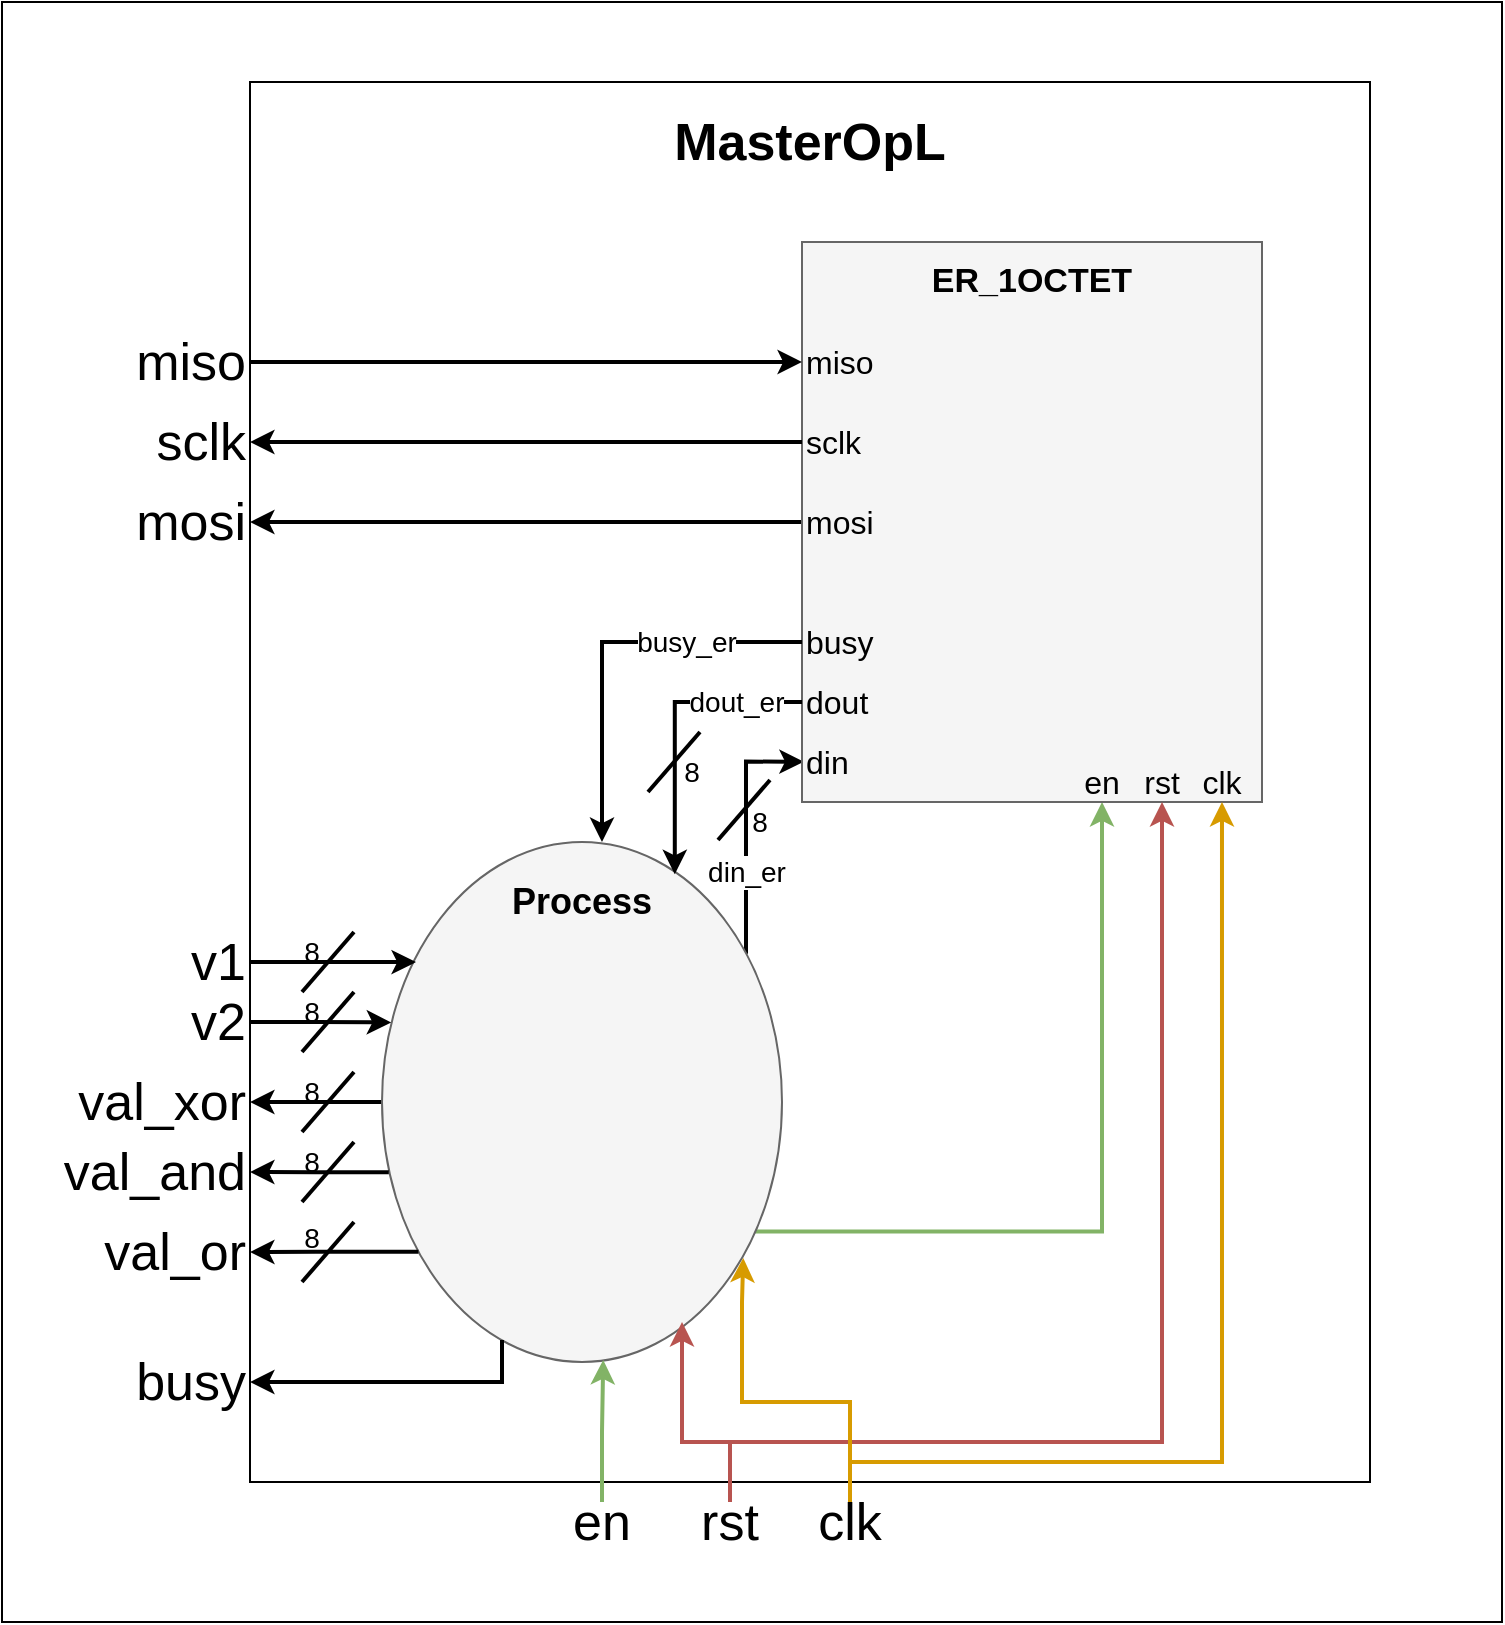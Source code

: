 <mxfile version="15.1.2" type="device"><diagram id="GgtqYVwSeapFCRP5KYBK" name="Page-1"><mxGraphModel dx="721" dy="405" grid="1" gridSize="10" guides="1" tooltips="1" connect="1" arrows="1" fold="1" page="1" pageScale="1" pageWidth="827" pageHeight="1169" math="0" shadow="0"><root><mxCell id="0"/><mxCell id="1" parent="0"/><mxCell id="FgmpIZQQlhAATqJGdT-0-33" value="" style="rounded=0;whiteSpace=wrap;html=1;" vertex="1" parent="1"><mxGeometry x="10" width="750" height="810" as="geometry"/></mxCell><mxCell id="WHHb4wMHdrorxoA8oFZ0-1" value="" style="rounded=0;whiteSpace=wrap;html=1;" parent="1" vertex="1"><mxGeometry x="134" y="40" width="560" height="700" as="geometry"/></mxCell><mxCell id="WHHb4wMHdrorxoA8oFZ0-2" value="&lt;font style=&quot;font-size: 26px&quot;&gt;&lt;b&gt;MasterOpL&lt;/b&gt;&lt;/font&gt;" style="text;html=1;strokeColor=none;fillColor=none;align=center;verticalAlign=middle;whiteSpace=wrap;rounded=0;" parent="1" vertex="1"><mxGeometry x="384" y="60" width="60" height="20" as="geometry"/></mxCell><mxCell id="WHHb4wMHdrorxoA8oFZ0-26" style="edgeStyle=orthogonalEdgeStyle;rounded=0;orthogonalLoop=1;jettySize=auto;html=1;entryX=0.5;entryY=1;entryDx=0;entryDy=0;strokeWidth=2;exitX=0.932;exitY=0.749;exitDx=0;exitDy=0;exitPerimeter=0;fillColor=#d5e8d4;strokeColor=#82b366;" parent="1" source="WHHb4wMHdrorxoA8oFZ0-5" target="WHHb4wMHdrorxoA8oFZ0-25" edge="1"><mxGeometry relative="1" as="geometry"/></mxCell><mxCell id="WHHb4wMHdrorxoA8oFZ0-31" style="edgeStyle=orthogonalEdgeStyle;rounded=0;orthogonalLoop=1;jettySize=auto;html=1;entryX=0.004;entryY=0.928;entryDx=0;entryDy=0;entryPerimeter=0;strokeWidth=2;exitX=0.91;exitY=0.215;exitDx=0;exitDy=0;exitPerimeter=0;" parent="1" source="WHHb4wMHdrorxoA8oFZ0-5" target="WHHb4wMHdrorxoA8oFZ0-7" edge="1"><mxGeometry relative="1" as="geometry"><Array as="points"><mxPoint x="382" y="380"/></Array></mxGeometry></mxCell><mxCell id="FgmpIZQQlhAATqJGdT-0-39" value="din_er" style="edgeLabel;html=1;align=center;verticalAlign=middle;resizable=0;points=[];fontSize=14;" vertex="1" connectable="0" parent="WHHb4wMHdrorxoA8oFZ0-31"><mxGeometry x="-0.428" y="-2" relative="1" as="geometry"><mxPoint x="-2" y="-5" as="offset"/></mxGeometry></mxCell><mxCell id="FgmpIZQQlhAATqJGdT-0-25" style="edgeStyle=orthogonalEdgeStyle;rounded=0;orthogonalLoop=1;jettySize=auto;html=1;entryX=1;entryY=0.5;entryDx=0;entryDy=0;strokeWidth=2;" edge="1" parent="1" source="WHHb4wMHdrorxoA8oFZ0-5" target="FgmpIZQQlhAATqJGdT-0-24"><mxGeometry relative="1" as="geometry"/></mxCell><mxCell id="WHHb4wMHdrorxoA8oFZ0-5" value="" style="ellipse;whiteSpace=wrap;html=1;fillColor=#f5f5f5;strokeColor=#666666;fontColor=#333333;" parent="1" vertex="1"><mxGeometry x="200" y="420" width="200" height="260" as="geometry"/></mxCell><mxCell id="FgmpIZQQlhAATqJGdT-0-10" style="edgeStyle=orthogonalEdgeStyle;rounded=0;orthogonalLoop=1;jettySize=auto;html=1;entryX=1;entryY=0.5;entryDx=0;entryDy=0;strokeWidth=2;" edge="1" parent="1" source="WHHb4wMHdrorxoA8oFZ0-7" target="FgmpIZQQlhAATqJGdT-0-8"><mxGeometry relative="1" as="geometry"/></mxCell><mxCell id="WHHb4wMHdrorxoA8oFZ0-7" value="" style="rounded=0;whiteSpace=wrap;html=1;fillColor=#f5f5f5;strokeColor=#666666;fontColor=#333333;" parent="1" vertex="1"><mxGeometry x="410" y="120" width="230" height="280" as="geometry"/></mxCell><mxCell id="WHHb4wMHdrorxoA8oFZ0-8" value="&lt;b&gt;&lt;font style=&quot;font-size: 17px&quot;&gt;ER_1OCTET&lt;/font&gt;&lt;/b&gt;" style="text;html=1;strokeColor=none;fillColor=none;align=center;verticalAlign=middle;whiteSpace=wrap;rounded=0;" parent="1" vertex="1"><mxGeometry x="430" y="130" width="190" height="20" as="geometry"/></mxCell><mxCell id="WHHb4wMHdrorxoA8oFZ0-9" value="&lt;font style=&quot;font-size: 18px&quot;&gt;&lt;b&gt;Process&lt;/b&gt;&lt;/font&gt;" style="text;html=1;strokeColor=none;fillColor=none;align=center;verticalAlign=middle;whiteSpace=wrap;rounded=0;" parent="1" vertex="1"><mxGeometry x="280" y="440" width="40" height="20" as="geometry"/></mxCell><mxCell id="WHHb4wMHdrorxoA8oFZ0-19" style="edgeStyle=orthogonalEdgeStyle;rounded=0;orthogonalLoop=1;jettySize=auto;html=1;fillColor=#f8cecc;strokeColor=#b85450;strokeWidth=2;" parent="1" source="WHHb4wMHdrorxoA8oFZ0-10" edge="1"><mxGeometry relative="1" as="geometry"><mxPoint x="590" y="400" as="targetPoint"/><Array as="points"><mxPoint x="374" y="720"/><mxPoint x="590" y="720"/><mxPoint x="590" y="400"/></Array></mxGeometry></mxCell><mxCell id="WHHb4wMHdrorxoA8oFZ0-20" style="edgeStyle=orthogonalEdgeStyle;rounded=0;orthogonalLoop=1;jettySize=auto;html=1;entryX=0.75;entryY=0.923;entryDx=0;entryDy=0;entryPerimeter=0;fillColor=#f8cecc;strokeColor=#b85450;strokeWidth=2;" parent="1" source="WHHb4wMHdrorxoA8oFZ0-10" target="WHHb4wMHdrorxoA8oFZ0-5" edge="1"><mxGeometry relative="1" as="geometry"><Array as="points"><mxPoint x="374" y="720"/><mxPoint x="350" y="720"/></Array></mxGeometry></mxCell><mxCell id="WHHb4wMHdrorxoA8oFZ0-10" value="&lt;font style=&quot;font-size: 26px&quot;&gt;rst&lt;/font&gt;" style="text;html=1;strokeColor=none;fillColor=none;align=center;verticalAlign=middle;whiteSpace=wrap;rounded=0;" parent="1" vertex="1"><mxGeometry x="354" y="750" width="40" height="20" as="geometry"/></mxCell><mxCell id="WHHb4wMHdrorxoA8oFZ0-18" style="edgeStyle=orthogonalEdgeStyle;rounded=0;orthogonalLoop=1;jettySize=auto;html=1;entryX=0.913;entryY=1;entryDx=0;entryDy=0;entryPerimeter=0;fillColor=#ffe6cc;strokeColor=#d79b00;strokeWidth=2;" parent="1" source="WHHb4wMHdrorxoA8oFZ0-11" target="WHHb4wMHdrorxoA8oFZ0-7" edge="1"><mxGeometry relative="1" as="geometry"><Array as="points"><mxPoint x="434" y="730"/><mxPoint x="620" y="730"/></Array></mxGeometry></mxCell><mxCell id="WHHb4wMHdrorxoA8oFZ0-21" style="edgeStyle=orthogonalEdgeStyle;rounded=0;orthogonalLoop=1;jettySize=auto;html=1;entryX=0.903;entryY=0.8;entryDx=0;entryDy=0;entryPerimeter=0;fillColor=#ffe6cc;strokeColor=#d79b00;strokeWidth=2;" parent="1" source="WHHb4wMHdrorxoA8oFZ0-11" target="WHHb4wMHdrorxoA8oFZ0-5" edge="1"><mxGeometry relative="1" as="geometry"><Array as="points"><mxPoint x="434" y="700"/><mxPoint x="380" y="700"/><mxPoint x="380" y="650"/><mxPoint x="381" y="650"/></Array></mxGeometry></mxCell><mxCell id="WHHb4wMHdrorxoA8oFZ0-11" value="&lt;font style=&quot;font-size: 26px&quot;&gt;clk&lt;/font&gt;" style="text;html=1;strokeColor=none;fillColor=none;align=center;verticalAlign=middle;whiteSpace=wrap;rounded=0;" parent="1" vertex="1"><mxGeometry x="414" y="750" width="40" height="20" as="geometry"/></mxCell><mxCell id="WHHb4wMHdrorxoA8oFZ0-16" style="edgeStyle=orthogonalEdgeStyle;rounded=0;orthogonalLoop=1;jettySize=auto;html=1;exitX=0.5;exitY=1;exitDx=0;exitDy=0;" parent="1" source="WHHb4wMHdrorxoA8oFZ0-1" target="WHHb4wMHdrorxoA8oFZ0-1" edge="1"><mxGeometry relative="1" as="geometry"/></mxCell><mxCell id="WHHb4wMHdrorxoA8oFZ0-23" value="&lt;font style=&quot;font-size: 16px&quot;&gt;clk&lt;/font&gt;" style="text;html=1;strokeColor=none;fillColor=none;align=center;verticalAlign=middle;whiteSpace=wrap;rounded=0;" parent="1" vertex="1"><mxGeometry x="600" y="380" width="40" height="20" as="geometry"/></mxCell><mxCell id="WHHb4wMHdrorxoA8oFZ0-24" value="&lt;font style=&quot;font-size: 16px&quot;&gt;rst&lt;/font&gt;" style="text;html=1;strokeColor=none;fillColor=none;align=center;verticalAlign=middle;whiteSpace=wrap;rounded=0;" parent="1" vertex="1"><mxGeometry x="570" y="380" width="40" height="20" as="geometry"/></mxCell><mxCell id="WHHb4wMHdrorxoA8oFZ0-25" value="&lt;font style=&quot;font-size: 16px&quot;&gt;en&lt;/font&gt;" style="text;html=1;strokeColor=none;fillColor=none;align=center;verticalAlign=middle;whiteSpace=wrap;rounded=0;" parent="1" vertex="1"><mxGeometry x="540" y="380" width="40" height="20" as="geometry"/></mxCell><mxCell id="WHHb4wMHdrorxoA8oFZ0-30" style="edgeStyle=orthogonalEdgeStyle;rounded=0;orthogonalLoop=1;jettySize=auto;html=1;entryX=0.553;entryY=0.996;entryDx=0;entryDy=0;entryPerimeter=0;strokeWidth=2;fillColor=#d5e8d4;strokeColor=#82b366;" parent="1" source="WHHb4wMHdrorxoA8oFZ0-29" target="WHHb4wMHdrorxoA8oFZ0-5" edge="1"><mxGeometry relative="1" as="geometry"/></mxCell><mxCell id="WHHb4wMHdrorxoA8oFZ0-29" value="&lt;font style=&quot;font-size: 26px&quot;&gt;en&lt;/font&gt;" style="text;html=1;strokeColor=none;fillColor=none;align=center;verticalAlign=middle;whiteSpace=wrap;rounded=0;" parent="1" vertex="1"><mxGeometry x="290" y="750" width="40" height="20" as="geometry"/></mxCell><mxCell id="WHHb4wMHdrorxoA8oFZ0-32" value="&lt;div align=&quot;left&quot; style=&quot;font-size: 15px&quot;&gt;&lt;font style=&quot;font-size: 16px&quot;&gt;din&lt;/font&gt;&lt;/div&gt;" style="text;html=1;strokeColor=none;fillColor=none;align=left;verticalAlign=middle;whiteSpace=wrap;rounded=0;" parent="1" vertex="1"><mxGeometry x="410" y="370" width="40" height="20" as="geometry"/></mxCell><mxCell id="WHHb4wMHdrorxoA8oFZ0-33" value="" style="endArrow=none;html=1;strokeWidth=2;" parent="1" edge="1"><mxGeometry width="50" height="50" relative="1" as="geometry"><mxPoint x="368" y="419" as="sourcePoint"/><mxPoint x="394" y="389" as="targetPoint"/></mxGeometry></mxCell><mxCell id="FgmpIZQQlhAATqJGdT-0-1" value="&lt;div align=&quot;left&quot; style=&quot;font-size: 15px&quot;&gt;&lt;font style=&quot;font-size: 16px&quot;&gt;miso&lt;/font&gt;&lt;/div&gt;" style="text;html=1;strokeColor=none;fillColor=none;align=left;verticalAlign=middle;whiteSpace=wrap;rounded=0;" vertex="1" parent="1"><mxGeometry x="410" y="170" width="40" height="20" as="geometry"/></mxCell><mxCell id="FgmpIZQQlhAATqJGdT-0-3" style="edgeStyle=orthogonalEdgeStyle;rounded=0;orthogonalLoop=1;jettySize=auto;html=1;entryX=0;entryY=0.5;entryDx=0;entryDy=0;strokeWidth=2;" edge="1" parent="1" source="FgmpIZQQlhAATqJGdT-0-2" target="FgmpIZQQlhAATqJGdT-0-1"><mxGeometry relative="1" as="geometry"/></mxCell><mxCell id="FgmpIZQQlhAATqJGdT-0-2" value="&lt;div align=&quot;right&quot;&gt;&lt;font style=&quot;font-size: 26px&quot;&gt;miso&lt;/font&gt;&lt;/div&gt;" style="text;html=1;strokeColor=none;fillColor=none;align=right;verticalAlign=middle;whiteSpace=wrap;rounded=0;" vertex="1" parent="1"><mxGeometry x="64" y="170" width="70" height="20" as="geometry"/></mxCell><mxCell id="FgmpIZQQlhAATqJGdT-0-7" style="edgeStyle=orthogonalEdgeStyle;rounded=0;orthogonalLoop=1;jettySize=auto;html=1;strokeWidth=2;" edge="1" parent="1" source="FgmpIZQQlhAATqJGdT-0-4" target="FgmpIZQQlhAATqJGdT-0-6"><mxGeometry relative="1" as="geometry"/></mxCell><mxCell id="FgmpIZQQlhAATqJGdT-0-4" value="&lt;div align=&quot;left&quot; style=&quot;font-size: 15px&quot;&gt;&lt;font style=&quot;font-size: 16px&quot;&gt;sclk&lt;/font&gt;&lt;/div&gt;" style="text;html=1;strokeColor=none;fillColor=none;align=left;verticalAlign=middle;whiteSpace=wrap;rounded=0;" vertex="1" parent="1"><mxGeometry x="410" y="210" width="40" height="20" as="geometry"/></mxCell><mxCell id="FgmpIZQQlhAATqJGdT-0-6" value="&lt;div align=&quot;right&quot;&gt;&lt;font style=&quot;font-size: 26px&quot;&gt;sclk&lt;/font&gt;&lt;/div&gt;" style="text;html=1;strokeColor=none;fillColor=none;align=right;verticalAlign=middle;whiteSpace=wrap;rounded=0;" vertex="1" parent="1"><mxGeometry x="64" y="210" width="70" height="20" as="geometry"/></mxCell><mxCell id="FgmpIZQQlhAATqJGdT-0-8" value="&lt;div align=&quot;right&quot;&gt;&lt;font style=&quot;font-size: 26px&quot;&gt;mosi&lt;/font&gt;&lt;/div&gt;" style="text;html=1;strokeColor=none;fillColor=none;align=right;verticalAlign=middle;whiteSpace=wrap;rounded=0;" vertex="1" parent="1"><mxGeometry x="64" y="250" width="70" height="20" as="geometry"/></mxCell><mxCell id="FgmpIZQQlhAATqJGdT-0-9" value="&lt;div align=&quot;left&quot; style=&quot;font-size: 15px&quot;&gt;&lt;font style=&quot;font-size: 16px&quot;&gt;mosi&lt;/font&gt;&lt;/div&gt;" style="text;html=1;strokeColor=none;fillColor=none;align=left;verticalAlign=middle;whiteSpace=wrap;rounded=0;" vertex="1" parent="1"><mxGeometry x="410" y="250" width="40" height="20" as="geometry"/></mxCell><mxCell id="FgmpIZQQlhAATqJGdT-0-12" style="edgeStyle=orthogonalEdgeStyle;rounded=0;orthogonalLoop=1;jettySize=auto;html=1;entryX=0.732;entryY=0.062;entryDx=0;entryDy=0;entryPerimeter=0;strokeWidth=2;" edge="1" parent="1" source="FgmpIZQQlhAATqJGdT-0-11" target="WHHb4wMHdrorxoA8oFZ0-5"><mxGeometry relative="1" as="geometry"/></mxCell><mxCell id="FgmpIZQQlhAATqJGdT-0-38" value="dout_er" style="edgeLabel;html=1;align=center;verticalAlign=middle;resizable=0;points=[];fontSize=14;" vertex="1" connectable="0" parent="FgmpIZQQlhAATqJGdT-0-12"><mxGeometry x="-0.433" relative="1" as="geometry"><mxPoint x="9" as="offset"/></mxGeometry></mxCell><mxCell id="FgmpIZQQlhAATqJGdT-0-11" value="&lt;div align=&quot;left&quot; style=&quot;font-size: 15px&quot;&gt;&lt;font style=&quot;font-size: 16px&quot;&gt;dout&lt;/font&gt;&lt;/div&gt;" style="text;html=1;strokeColor=none;fillColor=none;align=left;verticalAlign=middle;whiteSpace=wrap;rounded=0;" vertex="1" parent="1"><mxGeometry x="410" y="340" width="40" height="20" as="geometry"/></mxCell><mxCell id="FgmpIZQQlhAATqJGdT-0-13" value="" style="endArrow=none;html=1;strokeWidth=2;" edge="1" parent="1"><mxGeometry width="50" height="50" relative="1" as="geometry"><mxPoint x="333" y="395" as="sourcePoint"/><mxPoint x="359" y="365" as="targetPoint"/></mxGeometry></mxCell><mxCell id="FgmpIZQQlhAATqJGdT-0-15" style="edgeStyle=orthogonalEdgeStyle;rounded=0;orthogonalLoop=1;jettySize=auto;html=1;entryX=0.55;entryY=0;entryDx=0;entryDy=0;entryPerimeter=0;strokeWidth=2;" edge="1" parent="1" source="FgmpIZQQlhAATqJGdT-0-14" target="WHHb4wMHdrorxoA8oFZ0-5"><mxGeometry relative="1" as="geometry"/></mxCell><mxCell id="FgmpIZQQlhAATqJGdT-0-37" value="busy_er" style="edgeLabel;html=1;align=center;verticalAlign=middle;resizable=0;points=[];fontSize=14;" vertex="1" connectable="0" parent="FgmpIZQQlhAATqJGdT-0-15"><mxGeometry x="-0.421" relative="1" as="geometry"><mxPoint as="offset"/></mxGeometry></mxCell><mxCell id="FgmpIZQQlhAATqJGdT-0-14" value="&lt;div align=&quot;left&quot; style=&quot;font-size: 15px&quot;&gt;&lt;font style=&quot;font-size: 16px&quot;&gt;busy&lt;/font&gt;&lt;/div&gt;" style="text;html=1;strokeColor=none;fillColor=none;align=left;verticalAlign=middle;whiteSpace=wrap;rounded=0;" vertex="1" parent="1"><mxGeometry x="410" y="310" width="40" height="20" as="geometry"/></mxCell><mxCell id="FgmpIZQQlhAATqJGdT-0-18" style="edgeStyle=orthogonalEdgeStyle;rounded=0;orthogonalLoop=1;jettySize=auto;html=1;entryX=0.085;entryY=0.231;entryDx=0;entryDy=0;entryPerimeter=0;strokeWidth=2;" edge="1" parent="1" source="FgmpIZQQlhAATqJGdT-0-17" target="WHHb4wMHdrorxoA8oFZ0-5"><mxGeometry relative="1" as="geometry"/></mxCell><mxCell id="FgmpIZQQlhAATqJGdT-0-17" value="&lt;div align=&quot;right&quot;&gt;&lt;font style=&quot;font-size: 26px&quot;&gt;v1&lt;/font&gt;&lt;/div&gt;" style="text;html=1;strokeColor=none;fillColor=none;align=right;verticalAlign=middle;whiteSpace=wrap;rounded=0;" vertex="1" parent="1"><mxGeometry x="64" y="470" width="70" height="20" as="geometry"/></mxCell><mxCell id="FgmpIZQQlhAATqJGdT-0-19" value="" style="endArrow=none;html=1;strokeWidth=2;" edge="1" parent="1"><mxGeometry width="50" height="50" relative="1" as="geometry"><mxPoint x="160" y="495" as="sourcePoint"/><mxPoint x="186" y="465" as="targetPoint"/></mxGeometry></mxCell><mxCell id="FgmpIZQQlhAATqJGdT-0-21" style="edgeStyle=orthogonalEdgeStyle;rounded=0;orthogonalLoop=1;jettySize=auto;html=1;strokeWidth=2;entryX=0.023;entryY=0.347;entryDx=0;entryDy=0;entryPerimeter=0;" edge="1" parent="1" source="FgmpIZQQlhAATqJGdT-0-20" target="WHHb4wMHdrorxoA8oFZ0-5"><mxGeometry relative="1" as="geometry"><mxPoint x="200" y="510" as="targetPoint"/></mxGeometry></mxCell><mxCell id="FgmpIZQQlhAATqJGdT-0-20" value="&lt;div align=&quot;right&quot;&gt;&lt;font style=&quot;font-size: 26px&quot;&gt;v2&lt;/font&gt;&lt;/div&gt;" style="text;html=1;strokeColor=none;fillColor=none;align=right;verticalAlign=middle;whiteSpace=wrap;rounded=0;" vertex="1" parent="1"><mxGeometry x="64" y="500" width="70" height="20" as="geometry"/></mxCell><mxCell id="FgmpIZQQlhAATqJGdT-0-22" value="" style="endArrow=none;html=1;strokeWidth=2;" edge="1" parent="1"><mxGeometry width="50" height="50" relative="1" as="geometry"><mxPoint x="160" y="525" as="sourcePoint"/><mxPoint x="186" y="495" as="targetPoint"/></mxGeometry></mxCell><mxCell id="FgmpIZQQlhAATqJGdT-0-24" value="&lt;div align=&quot;right&quot;&gt;&lt;font style=&quot;font-size: 26px&quot;&gt;val_xor&lt;/font&gt;&lt;/div&gt;" style="text;html=1;strokeColor=none;fillColor=none;align=right;verticalAlign=middle;whiteSpace=wrap;rounded=0;" vertex="1" parent="1"><mxGeometry x="30" y="540" width="104" height="20" as="geometry"/></mxCell><mxCell id="FgmpIZQQlhAATqJGdT-0-26" value="" style="endArrow=none;html=1;strokeWidth=2;" edge="1" parent="1"><mxGeometry width="50" height="50" relative="1" as="geometry"><mxPoint x="160" y="565" as="sourcePoint"/><mxPoint x="186" y="535" as="targetPoint"/></mxGeometry></mxCell><mxCell id="FgmpIZQQlhAATqJGdT-0-27" style="edgeStyle=orthogonalEdgeStyle;rounded=0;orthogonalLoop=1;jettySize=auto;html=1;entryX=1;entryY=0.5;entryDx=0;entryDy=0;strokeWidth=2;exitX=0.017;exitY=0.635;exitDx=0;exitDy=0;exitPerimeter=0;" edge="1" parent="1" target="FgmpIZQQlhAATqJGdT-0-28" source="WHHb4wMHdrorxoA8oFZ0-5"><mxGeometry relative="1" as="geometry"><mxPoint x="200" y="585" as="sourcePoint"/></mxGeometry></mxCell><mxCell id="FgmpIZQQlhAATqJGdT-0-28" value="&lt;div align=&quot;right&quot;&gt;&lt;font style=&quot;font-size: 26px&quot;&gt;val_and&lt;/font&gt;&lt;/div&gt;" style="text;html=1;strokeColor=none;fillColor=none;align=right;verticalAlign=middle;whiteSpace=wrap;rounded=0;" vertex="1" parent="1"><mxGeometry x="30" y="575" width="104" height="20" as="geometry"/></mxCell><mxCell id="FgmpIZQQlhAATqJGdT-0-29" value="" style="endArrow=none;html=1;strokeWidth=2;" edge="1" parent="1"><mxGeometry width="50" height="50" relative="1" as="geometry"><mxPoint x="160" y="600" as="sourcePoint"/><mxPoint x="186" y="570" as="targetPoint"/></mxGeometry></mxCell><mxCell id="FgmpIZQQlhAATqJGdT-0-30" style="edgeStyle=orthogonalEdgeStyle;rounded=0;orthogonalLoop=1;jettySize=auto;html=1;entryX=1;entryY=0.5;entryDx=0;entryDy=0;strokeWidth=2;exitX=0.091;exitY=0.788;exitDx=0;exitDy=0;exitPerimeter=0;" edge="1" parent="1" target="FgmpIZQQlhAATqJGdT-0-31" source="WHHb4wMHdrorxoA8oFZ0-5"><mxGeometry relative="1" as="geometry"><mxPoint x="200" y="625" as="sourcePoint"/></mxGeometry></mxCell><mxCell id="FgmpIZQQlhAATqJGdT-0-31" value="&lt;div align=&quot;right&quot;&gt;&lt;font style=&quot;font-size: 26px&quot;&gt;val_or&lt;/font&gt;&lt;/div&gt;" style="text;html=1;strokeColor=none;fillColor=none;align=right;verticalAlign=middle;whiteSpace=wrap;rounded=0;" vertex="1" parent="1"><mxGeometry x="30" y="615" width="104" height="20" as="geometry"/></mxCell><mxCell id="FgmpIZQQlhAATqJGdT-0-32" value="" style="endArrow=none;html=1;strokeWidth=2;" edge="1" parent="1"><mxGeometry width="50" height="50" relative="1" as="geometry"><mxPoint x="160" y="640" as="sourcePoint"/><mxPoint x="186" y="610" as="targetPoint"/></mxGeometry></mxCell><mxCell id="FgmpIZQQlhAATqJGdT-0-35" style="edgeStyle=orthogonalEdgeStyle;rounded=0;orthogonalLoop=1;jettySize=auto;html=1;entryX=1;entryY=0.5;entryDx=0;entryDy=0;strokeWidth=2;" edge="1" parent="1" target="FgmpIZQQlhAATqJGdT-0-36"><mxGeometry relative="1" as="geometry"><mxPoint x="260" y="669" as="sourcePoint"/><Array as="points"><mxPoint x="260" y="690"/></Array></mxGeometry></mxCell><mxCell id="FgmpIZQQlhAATqJGdT-0-36" value="&lt;div align=&quot;right&quot;&gt;&lt;font style=&quot;font-size: 26px&quot;&gt;busy&lt;/font&gt;&lt;/div&gt;" style="text;html=1;strokeColor=none;fillColor=none;align=right;verticalAlign=middle;whiteSpace=wrap;rounded=0;" vertex="1" parent="1"><mxGeometry x="30" y="680" width="104" height="20" as="geometry"/></mxCell><mxCell id="FgmpIZQQlhAATqJGdT-0-40" value="8" style="text;html=1;strokeColor=none;fillColor=none;align=center;verticalAlign=top;whiteSpace=wrap;rounded=0;fontSize=14;" vertex="1" parent="1"><mxGeometry x="160" y="460" width="10" height="20" as="geometry"/></mxCell><mxCell id="FgmpIZQQlhAATqJGdT-0-42" value="8" style="text;html=1;strokeColor=none;fillColor=none;align=center;verticalAlign=top;whiteSpace=wrap;rounded=0;fontSize=14;" vertex="1" parent="1"><mxGeometry x="160" y="490" width="10" height="20" as="geometry"/></mxCell><mxCell id="FgmpIZQQlhAATqJGdT-0-44" value="8" style="text;html=1;strokeColor=none;fillColor=none;align=center;verticalAlign=top;whiteSpace=wrap;rounded=0;fontSize=14;" vertex="1" parent="1"><mxGeometry x="160" y="530" width="10" height="20" as="geometry"/></mxCell><mxCell id="FgmpIZQQlhAATqJGdT-0-45" value="8" style="text;html=1;strokeColor=none;fillColor=none;align=center;verticalAlign=top;whiteSpace=wrap;rounded=0;fontSize=14;" vertex="1" parent="1"><mxGeometry x="160" y="565" width="10" height="20" as="geometry"/></mxCell><mxCell id="FgmpIZQQlhAATqJGdT-0-46" value="8" style="text;html=1;strokeColor=none;fillColor=none;align=center;verticalAlign=top;whiteSpace=wrap;rounded=0;fontSize=14;" vertex="1" parent="1"><mxGeometry x="160" y="603" width="10" height="20" as="geometry"/></mxCell><mxCell id="FgmpIZQQlhAATqJGdT-0-47" value="8" style="text;html=1;strokeColor=none;fillColor=none;align=center;verticalAlign=top;whiteSpace=wrap;rounded=0;fontSize=14;" vertex="1" parent="1"><mxGeometry x="350" y="370" width="10" height="20" as="geometry"/></mxCell><mxCell id="FgmpIZQQlhAATqJGdT-0-48" value="8" style="text;html=1;strokeColor=none;fillColor=none;align=center;verticalAlign=top;whiteSpace=wrap;rounded=0;fontSize=14;" vertex="1" parent="1"><mxGeometry x="384" y="395" width="10" height="20" as="geometry"/></mxCell></root></mxGraphModel></diagram></mxfile>